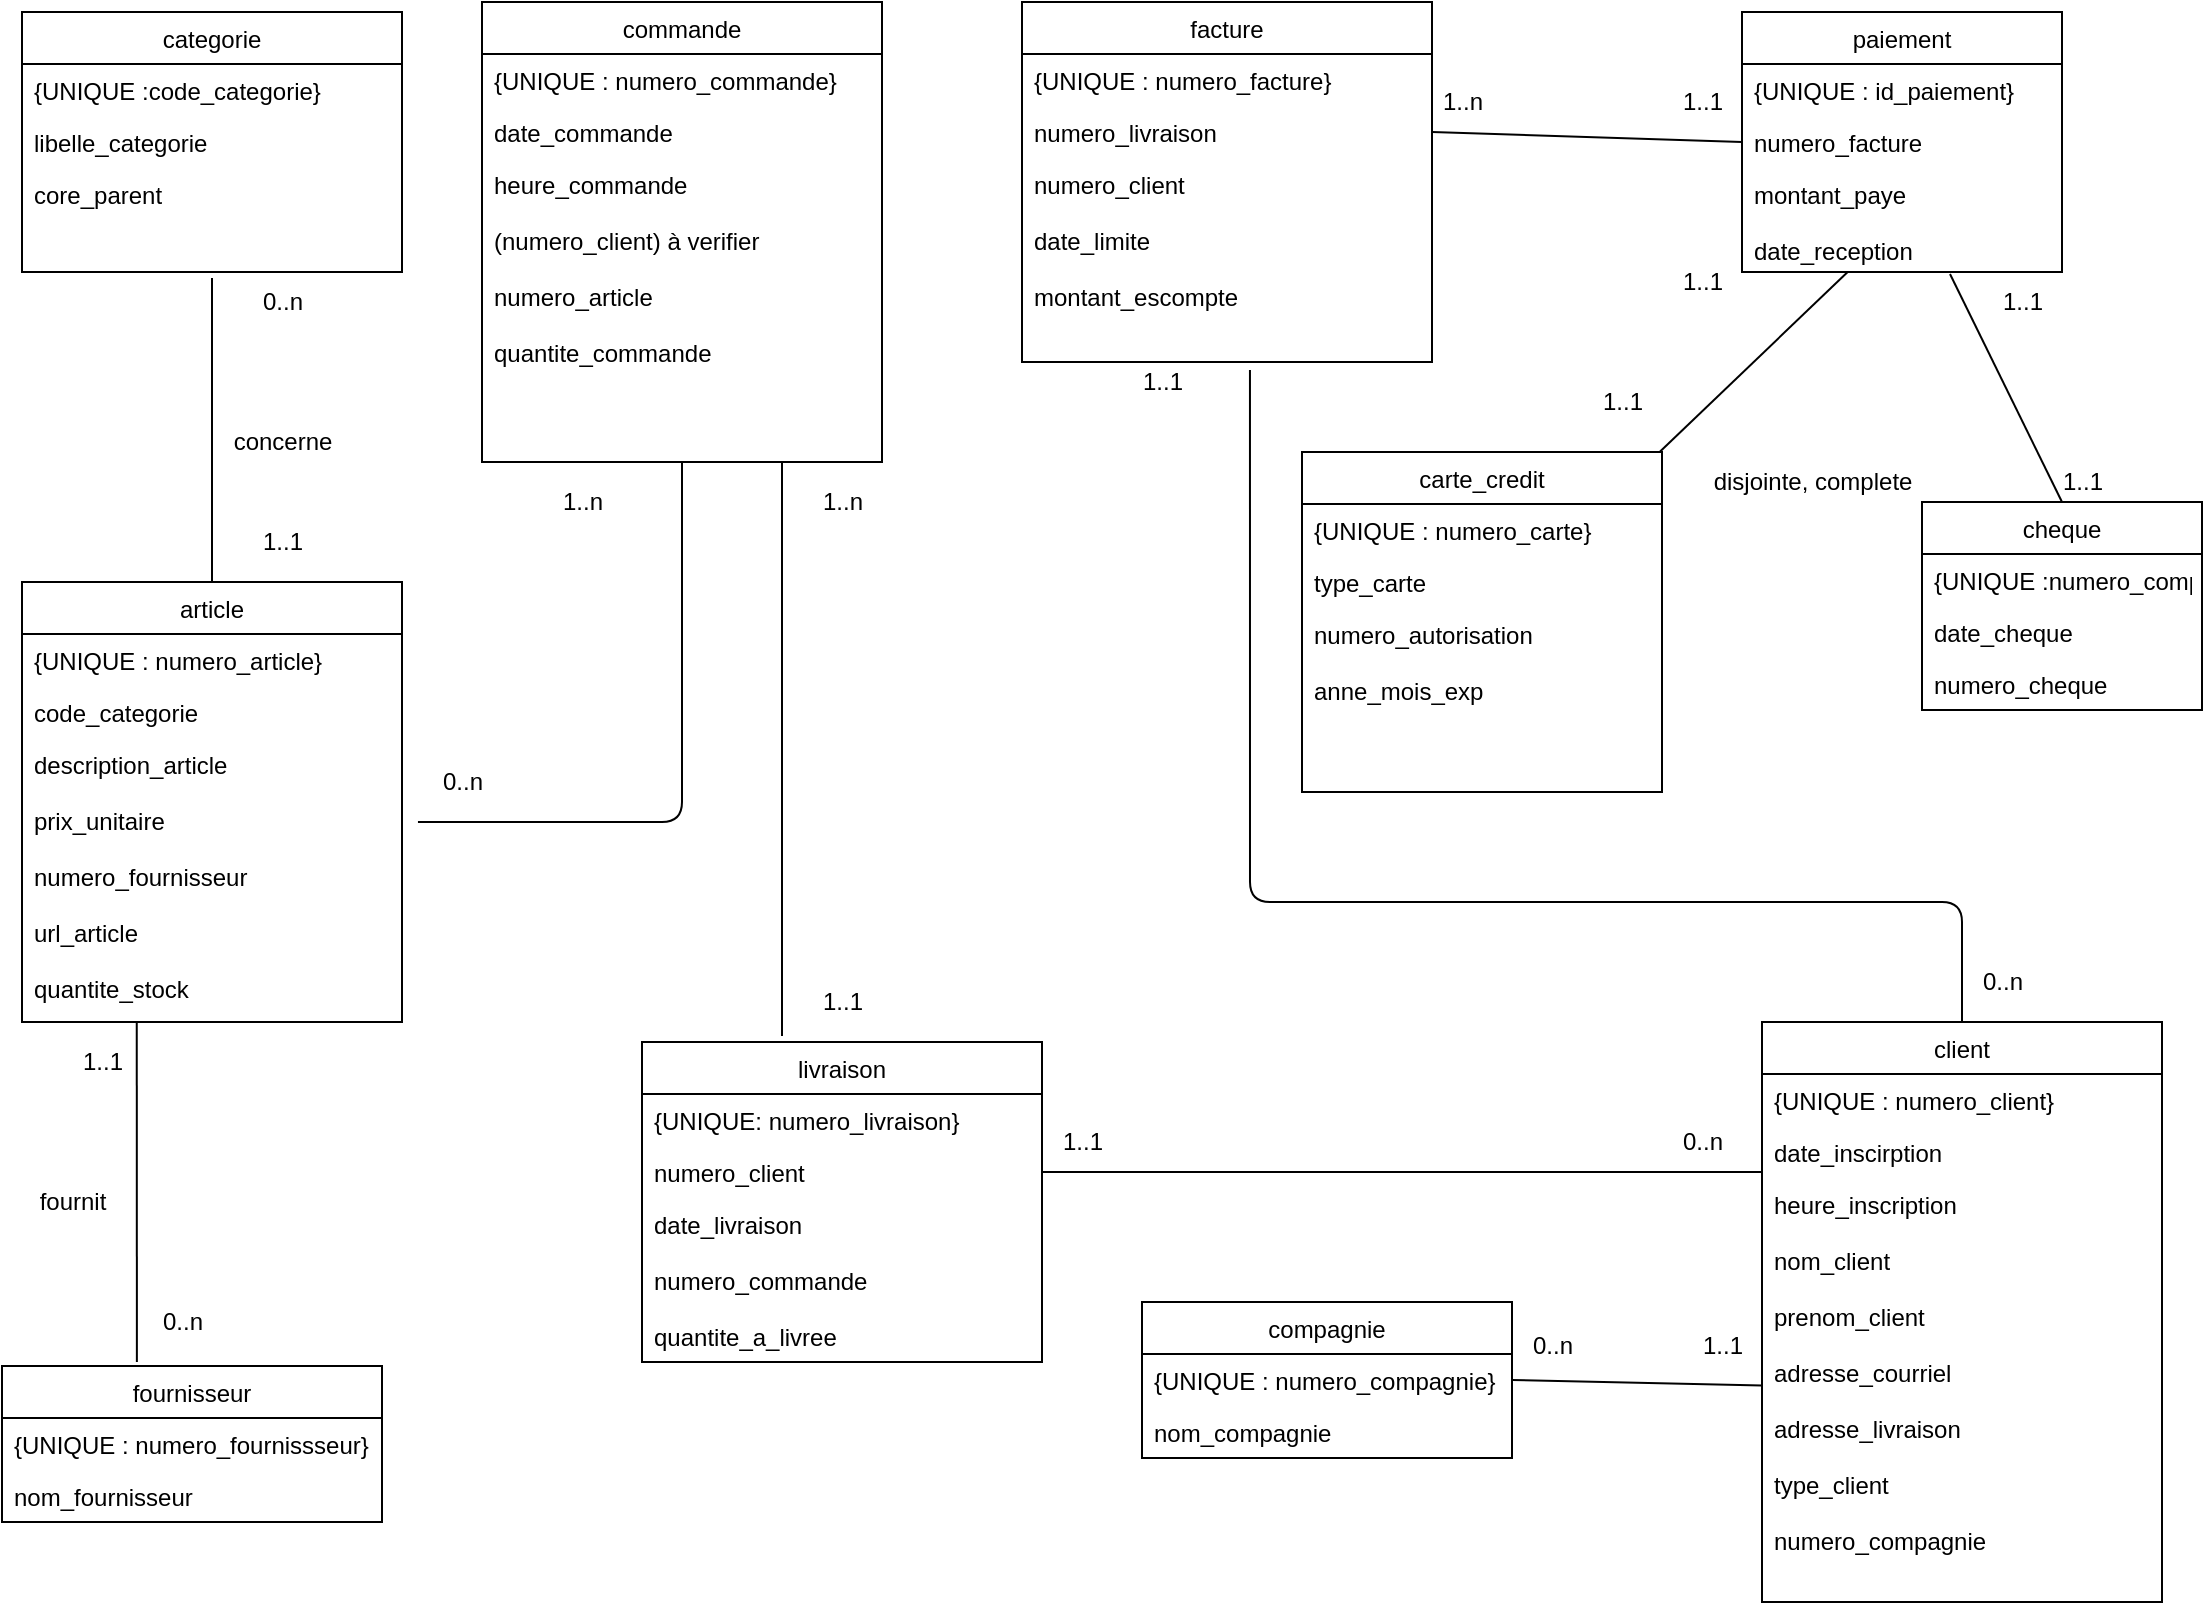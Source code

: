 <mxfile version="14.4.3" type="github">
  <diagram name="Page-1" id="c4acf3e9-155e-7222-9cf6-157b1a14988f">
    <mxGraphModel dx="1369" dy="709" grid="1" gridSize="10" guides="1" tooltips="1" connect="1" arrows="1" fold="1" page="1" pageScale="1" pageWidth="1100" pageHeight="850" background="#ffffff" math="0" shadow="0">
      <root>
        <mxCell id="0" />
        <mxCell id="1" parent="0" />
        <mxCell id="Wr57eoAMN5Djp9_CSVFM-5" value="fournisseur" style="swimlane;fontStyle=0;childLayout=stackLayout;horizontal=1;startSize=26;fillColor=none;horizontalStack=0;resizeParent=1;resizeParentMax=0;resizeLast=0;collapsible=1;marginBottom=0;" vertex="1" parent="1">
          <mxGeometry y="692" width="190" height="78" as="geometry" />
        </mxCell>
        <mxCell id="Wr57eoAMN5Djp9_CSVFM-6" value="{UNIQUE : numero_fournissseur}&#xa;&#xa;" style="text;strokeColor=none;fillColor=none;align=left;verticalAlign=top;spacingLeft=4;spacingRight=4;overflow=hidden;rotatable=0;points=[[0,0.5],[1,0.5]];portConstraint=eastwest;" vertex="1" parent="Wr57eoAMN5Djp9_CSVFM-5">
          <mxGeometry y="26" width="190" height="26" as="geometry" />
        </mxCell>
        <mxCell id="Wr57eoAMN5Djp9_CSVFM-7" value="nom_fournisseur" style="text;strokeColor=none;fillColor=none;align=left;verticalAlign=top;spacingLeft=4;spacingRight=4;overflow=hidden;rotatable=0;points=[[0,0.5],[1,0.5]];portConstraint=eastwest;" vertex="1" parent="Wr57eoAMN5Djp9_CSVFM-5">
          <mxGeometry y="52" width="190" height="26" as="geometry" />
        </mxCell>
        <mxCell id="Wr57eoAMN5Djp9_CSVFM-10" value="article" style="swimlane;fontStyle=0;childLayout=stackLayout;horizontal=1;startSize=26;fillColor=none;horizontalStack=0;resizeParent=1;resizeParentMax=0;resizeLast=0;collapsible=1;marginBottom=0;" vertex="1" parent="1">
          <mxGeometry x="10" y="300" width="190" height="220" as="geometry" />
        </mxCell>
        <mxCell id="Wr57eoAMN5Djp9_CSVFM-11" value="{UNIQUE : numero_article}" style="text;strokeColor=none;fillColor=none;align=left;verticalAlign=top;spacingLeft=4;spacingRight=4;overflow=hidden;rotatable=0;points=[[0,0.5],[1,0.5]];portConstraint=eastwest;" vertex="1" parent="Wr57eoAMN5Djp9_CSVFM-10">
          <mxGeometry y="26" width="190" height="26" as="geometry" />
        </mxCell>
        <mxCell id="Wr57eoAMN5Djp9_CSVFM-12" value="code_categorie" style="text;strokeColor=none;fillColor=none;align=left;verticalAlign=top;spacingLeft=4;spacingRight=4;overflow=hidden;rotatable=0;points=[[0,0.5],[1,0.5]];portConstraint=eastwest;" vertex="1" parent="Wr57eoAMN5Djp9_CSVFM-10">
          <mxGeometry y="52" width="190" height="26" as="geometry" />
        </mxCell>
        <mxCell id="Wr57eoAMN5Djp9_CSVFM-13" value="description_article&#xa;&#xa;prix_unitaire&#xa;&#xa;numero_fournisseur&#xa;&#xa;url_article&#xa;&#xa;quantite_stock" style="text;strokeColor=none;fillColor=none;align=left;verticalAlign=top;spacingLeft=4;spacingRight=4;overflow=hidden;rotatable=0;points=[[0,0.5],[1,0.5]];portConstraint=eastwest;" vertex="1" parent="Wr57eoAMN5Djp9_CSVFM-10">
          <mxGeometry y="78" width="190" height="142" as="geometry" />
        </mxCell>
        <mxCell id="Wr57eoAMN5Djp9_CSVFM-15" value="categorie" style="swimlane;fontStyle=0;childLayout=stackLayout;horizontal=1;startSize=26;fillColor=none;horizontalStack=0;resizeParent=1;resizeParentMax=0;resizeLast=0;collapsible=1;marginBottom=0;" vertex="1" parent="1">
          <mxGeometry x="10" y="15" width="190" height="130" as="geometry" />
        </mxCell>
        <mxCell id="Wr57eoAMN5Djp9_CSVFM-16" value="{UNIQUE :code_categorie}" style="text;strokeColor=none;fillColor=none;align=left;verticalAlign=top;spacingLeft=4;spacingRight=4;overflow=hidden;rotatable=0;points=[[0,0.5],[1,0.5]];portConstraint=eastwest;" vertex="1" parent="Wr57eoAMN5Djp9_CSVFM-15">
          <mxGeometry y="26" width="190" height="26" as="geometry" />
        </mxCell>
        <mxCell id="Wr57eoAMN5Djp9_CSVFM-17" value="libelle_categorie" style="text;strokeColor=none;fillColor=none;align=left;verticalAlign=top;spacingLeft=4;spacingRight=4;overflow=hidden;rotatable=0;points=[[0,0.5],[1,0.5]];portConstraint=eastwest;" vertex="1" parent="Wr57eoAMN5Djp9_CSVFM-15">
          <mxGeometry y="52" width="190" height="26" as="geometry" />
        </mxCell>
        <mxCell id="Wr57eoAMN5Djp9_CSVFM-18" value="core_parent" style="text;strokeColor=none;fillColor=none;align=left;verticalAlign=top;spacingLeft=4;spacingRight=4;overflow=hidden;rotatable=0;points=[[0,0.5],[1,0.5]];portConstraint=eastwest;" vertex="1" parent="Wr57eoAMN5Djp9_CSVFM-15">
          <mxGeometry y="78" width="190" height="52" as="geometry" />
        </mxCell>
        <mxCell id="Wr57eoAMN5Djp9_CSVFM-20" value="livraison" style="swimlane;fontStyle=0;childLayout=stackLayout;horizontal=1;startSize=26;fillColor=none;horizontalStack=0;resizeParent=1;resizeParentMax=0;resizeLast=0;collapsible=1;marginBottom=0;" vertex="1" parent="1">
          <mxGeometry x="320" y="530" width="200" height="160" as="geometry" />
        </mxCell>
        <mxCell id="Wr57eoAMN5Djp9_CSVFM-21" value="{UNIQUE: numero_livraison}" style="text;strokeColor=none;fillColor=none;align=left;verticalAlign=top;spacingLeft=4;spacingRight=4;overflow=hidden;rotatable=0;points=[[0,0.5],[1,0.5]];portConstraint=eastwest;" vertex="1" parent="Wr57eoAMN5Djp9_CSVFM-20">
          <mxGeometry y="26" width="200" height="26" as="geometry" />
        </mxCell>
        <mxCell id="Wr57eoAMN5Djp9_CSVFM-22" value="numero_client" style="text;strokeColor=none;fillColor=none;align=left;verticalAlign=top;spacingLeft=4;spacingRight=4;overflow=hidden;rotatable=0;points=[[0,0.5],[1,0.5]];portConstraint=eastwest;" vertex="1" parent="Wr57eoAMN5Djp9_CSVFM-20">
          <mxGeometry y="52" width="200" height="26" as="geometry" />
        </mxCell>
        <mxCell id="Wr57eoAMN5Djp9_CSVFM-23" value="date_livraison&#xa;&#xa;numero_commande&#xa;&#xa;quantite_a_livree" style="text;strokeColor=none;fillColor=none;align=left;verticalAlign=top;spacingLeft=4;spacingRight=4;overflow=hidden;rotatable=0;points=[[0,0.5],[1,0.5]];portConstraint=eastwest;" vertex="1" parent="Wr57eoAMN5Djp9_CSVFM-20">
          <mxGeometry y="78" width="200" height="82" as="geometry" />
        </mxCell>
        <mxCell id="Wr57eoAMN5Djp9_CSVFM-24" value="commande" style="swimlane;fontStyle=0;childLayout=stackLayout;horizontal=1;startSize=26;fillColor=none;horizontalStack=0;resizeParent=1;resizeParentMax=0;resizeLast=0;collapsible=1;marginBottom=0;" vertex="1" parent="1">
          <mxGeometry x="240" y="10" width="200" height="230" as="geometry" />
        </mxCell>
        <mxCell id="Wr57eoAMN5Djp9_CSVFM-25" value="{UNIQUE : numero_commande}" style="text;strokeColor=none;fillColor=none;align=left;verticalAlign=top;spacingLeft=4;spacingRight=4;overflow=hidden;rotatable=0;points=[[0,0.5],[1,0.5]];portConstraint=eastwest;" vertex="1" parent="Wr57eoAMN5Djp9_CSVFM-24">
          <mxGeometry y="26" width="200" height="26" as="geometry" />
        </mxCell>
        <mxCell id="Wr57eoAMN5Djp9_CSVFM-26" value="date_commande" style="text;strokeColor=none;fillColor=none;align=left;verticalAlign=top;spacingLeft=4;spacingRight=4;overflow=hidden;rotatable=0;points=[[0,0.5],[1,0.5]];portConstraint=eastwest;" vertex="1" parent="Wr57eoAMN5Djp9_CSVFM-24">
          <mxGeometry y="52" width="200" height="26" as="geometry" />
        </mxCell>
        <mxCell id="Wr57eoAMN5Djp9_CSVFM-27" value="heure_commande&#xa;&#xa;(numero_client) à verifier&#xa;&#xa;numero_article&#xa;&#xa;quantite_commande&#xa;&#xa;" style="text;strokeColor=none;fillColor=none;align=left;verticalAlign=top;spacingLeft=4;spacingRight=4;overflow=hidden;rotatable=0;points=[[0,0.5],[1,0.5]];portConstraint=eastwest;" vertex="1" parent="Wr57eoAMN5Djp9_CSVFM-24">
          <mxGeometry y="78" width="200" height="152" as="geometry" />
        </mxCell>
        <mxCell id="Wr57eoAMN5Djp9_CSVFM-28" value="client" style="swimlane;fontStyle=0;childLayout=stackLayout;horizontal=1;startSize=26;fillColor=none;horizontalStack=0;resizeParent=1;resizeParentMax=0;resizeLast=0;collapsible=1;marginBottom=0;" vertex="1" parent="1">
          <mxGeometry x="880" y="520" width="200" height="290" as="geometry" />
        </mxCell>
        <mxCell id="Wr57eoAMN5Djp9_CSVFM-29" value="{UNIQUE : numero_client}" style="text;strokeColor=none;fillColor=none;align=left;verticalAlign=top;spacingLeft=4;spacingRight=4;overflow=hidden;rotatable=0;points=[[0,0.5],[1,0.5]];portConstraint=eastwest;" vertex="1" parent="Wr57eoAMN5Djp9_CSVFM-28">
          <mxGeometry y="26" width="200" height="26" as="geometry" />
        </mxCell>
        <mxCell id="Wr57eoAMN5Djp9_CSVFM-30" value="date_inscirption" style="text;strokeColor=none;fillColor=none;align=left;verticalAlign=top;spacingLeft=4;spacingRight=4;overflow=hidden;rotatable=0;points=[[0,0.5],[1,0.5]];portConstraint=eastwest;" vertex="1" parent="Wr57eoAMN5Djp9_CSVFM-28">
          <mxGeometry y="52" width="200" height="26" as="geometry" />
        </mxCell>
        <mxCell id="Wr57eoAMN5Djp9_CSVFM-31" value="heure_inscription&#xa;&#xa;nom_client&#xa;&#xa;prenom_client&#xa;&#xa;adresse_courriel&#xa;&#xa;adresse_livraison&#xa;&#xa;type_client&#xa;&#xa;numero_compagnie" style="text;strokeColor=none;fillColor=none;align=left;verticalAlign=top;spacingLeft=4;spacingRight=4;overflow=hidden;rotatable=0;points=[[0,0.5],[1,0.5]];portConstraint=eastwest;" vertex="1" parent="Wr57eoAMN5Djp9_CSVFM-28">
          <mxGeometry y="78" width="200" height="212" as="geometry" />
        </mxCell>
        <mxCell id="Wr57eoAMN5Djp9_CSVFM-33" value="facture" style="swimlane;fontStyle=0;childLayout=stackLayout;horizontal=1;startSize=26;fillColor=none;horizontalStack=0;resizeParent=1;resizeParentMax=0;resizeLast=0;collapsible=1;marginBottom=0;" vertex="1" parent="1">
          <mxGeometry x="510" y="10" width="205" height="180" as="geometry" />
        </mxCell>
        <mxCell id="Wr57eoAMN5Djp9_CSVFM-34" value="{UNIQUE : numero_facture}" style="text;strokeColor=none;fillColor=none;align=left;verticalAlign=top;spacingLeft=4;spacingRight=4;overflow=hidden;rotatable=0;points=[[0,0.5],[1,0.5]];portConstraint=eastwest;" vertex="1" parent="Wr57eoAMN5Djp9_CSVFM-33">
          <mxGeometry y="26" width="205" height="26" as="geometry" />
        </mxCell>
        <mxCell id="Wr57eoAMN5Djp9_CSVFM-35" value="numero_livraison" style="text;strokeColor=none;fillColor=none;align=left;verticalAlign=top;spacingLeft=4;spacingRight=4;overflow=hidden;rotatable=0;points=[[0,0.5],[1,0.5]];portConstraint=eastwest;" vertex="1" parent="Wr57eoAMN5Djp9_CSVFM-33">
          <mxGeometry y="52" width="205" height="26" as="geometry" />
        </mxCell>
        <mxCell id="Wr57eoAMN5Djp9_CSVFM-36" value="numero_client&#xa;&#xa;date_limite&#xa;&#xa;montant_escompte" style="text;strokeColor=none;fillColor=none;align=left;verticalAlign=top;spacingLeft=4;spacingRight=4;overflow=hidden;rotatable=0;points=[[0,0.5],[1,0.5]];portConstraint=eastwest;" vertex="1" parent="Wr57eoAMN5Djp9_CSVFM-33">
          <mxGeometry y="78" width="205" height="102" as="geometry" />
        </mxCell>
        <mxCell id="Wr57eoAMN5Djp9_CSVFM-37" value="compagnie" style="swimlane;fontStyle=0;childLayout=stackLayout;horizontal=1;startSize=26;fillColor=none;horizontalStack=0;resizeParent=1;resizeParentMax=0;resizeLast=0;collapsible=1;marginBottom=0;" vertex="1" parent="1">
          <mxGeometry x="570" y="660" width="185" height="78" as="geometry" />
        </mxCell>
        <mxCell id="Wr57eoAMN5Djp9_CSVFM-38" value="{UNIQUE : numero_compagnie}" style="text;strokeColor=none;fillColor=none;align=left;verticalAlign=top;spacingLeft=4;spacingRight=4;overflow=hidden;rotatable=0;points=[[0,0.5],[1,0.5]];portConstraint=eastwest;" vertex="1" parent="Wr57eoAMN5Djp9_CSVFM-37">
          <mxGeometry y="26" width="185" height="26" as="geometry" />
        </mxCell>
        <mxCell id="Wr57eoAMN5Djp9_CSVFM-39" value="nom_compagnie" style="text;strokeColor=none;fillColor=none;align=left;verticalAlign=top;spacingLeft=4;spacingRight=4;overflow=hidden;rotatable=0;points=[[0,0.5],[1,0.5]];portConstraint=eastwest;" vertex="1" parent="Wr57eoAMN5Djp9_CSVFM-37">
          <mxGeometry y="52" width="185" height="26" as="geometry" />
        </mxCell>
        <mxCell id="Wr57eoAMN5Djp9_CSVFM-41" value="paiement" style="swimlane;fontStyle=0;childLayout=stackLayout;horizontal=1;startSize=26;fillColor=none;horizontalStack=0;resizeParent=1;resizeParentMax=0;resizeLast=0;collapsible=1;marginBottom=0;" vertex="1" parent="1">
          <mxGeometry x="870" y="15" width="160" height="130" as="geometry" />
        </mxCell>
        <mxCell id="Wr57eoAMN5Djp9_CSVFM-42" value="{UNIQUE : id_paiement}&#xa;&#xa;" style="text;strokeColor=none;fillColor=none;align=left;verticalAlign=top;spacingLeft=4;spacingRight=4;overflow=hidden;rotatable=0;points=[[0,0.5],[1,0.5]];portConstraint=eastwest;" vertex="1" parent="Wr57eoAMN5Djp9_CSVFM-41">
          <mxGeometry y="26" width="160" height="26" as="geometry" />
        </mxCell>
        <mxCell id="Wr57eoAMN5Djp9_CSVFM-43" value="numero_facture" style="text;strokeColor=none;fillColor=none;align=left;verticalAlign=top;spacingLeft=4;spacingRight=4;overflow=hidden;rotatable=0;points=[[0,0.5],[1,0.5]];portConstraint=eastwest;" vertex="1" parent="Wr57eoAMN5Djp9_CSVFM-41">
          <mxGeometry y="52" width="160" height="26" as="geometry" />
        </mxCell>
        <mxCell id="Wr57eoAMN5Djp9_CSVFM-44" value="montant_paye&#xa;&#xa;date_reception" style="text;strokeColor=none;fillColor=none;align=left;verticalAlign=top;spacingLeft=4;spacingRight=4;overflow=hidden;rotatable=0;points=[[0,0.5],[1,0.5]];portConstraint=eastwest;" vertex="1" parent="Wr57eoAMN5Djp9_CSVFM-41">
          <mxGeometry y="78" width="160" height="52" as="geometry" />
        </mxCell>
        <mxCell id="Wr57eoAMN5Djp9_CSVFM-45" value="carte_credit" style="swimlane;fontStyle=0;childLayout=stackLayout;horizontal=1;startSize=26;fillColor=none;horizontalStack=0;resizeParent=1;resizeParentMax=0;resizeLast=0;collapsible=1;marginBottom=0;" vertex="1" parent="1">
          <mxGeometry x="650" y="235" width="180" height="170" as="geometry" />
        </mxCell>
        <mxCell id="Wr57eoAMN5Djp9_CSVFM-46" value="{UNIQUE : numero_carte}" style="text;strokeColor=none;fillColor=none;align=left;verticalAlign=top;spacingLeft=4;spacingRight=4;overflow=hidden;rotatable=0;points=[[0,0.5],[1,0.5]];portConstraint=eastwest;" vertex="1" parent="Wr57eoAMN5Djp9_CSVFM-45">
          <mxGeometry y="26" width="180" height="26" as="geometry" />
        </mxCell>
        <mxCell id="Wr57eoAMN5Djp9_CSVFM-47" value="type_carte" style="text;strokeColor=none;fillColor=none;align=left;verticalAlign=top;spacingLeft=4;spacingRight=4;overflow=hidden;rotatable=0;points=[[0,0.5],[1,0.5]];portConstraint=eastwest;" vertex="1" parent="Wr57eoAMN5Djp9_CSVFM-45">
          <mxGeometry y="52" width="180" height="26" as="geometry" />
        </mxCell>
        <mxCell id="Wr57eoAMN5Djp9_CSVFM-48" value="numero_autorisation&#xa;&#xa;anne_mois_exp&#xa;&#xa;&#xa;" style="text;strokeColor=none;fillColor=none;align=left;verticalAlign=top;spacingLeft=4;spacingRight=4;overflow=hidden;rotatable=0;points=[[0,0.5],[1,0.5]];portConstraint=eastwest;" vertex="1" parent="Wr57eoAMN5Djp9_CSVFM-45">
          <mxGeometry y="78" width="180" height="92" as="geometry" />
        </mxCell>
        <mxCell id="Wr57eoAMN5Djp9_CSVFM-49" value="cheque" style="swimlane;fontStyle=0;childLayout=stackLayout;horizontal=1;startSize=26;fillColor=none;horizontalStack=0;resizeParent=1;resizeParentMax=0;resizeLast=0;collapsible=1;marginBottom=0;" vertex="1" parent="1">
          <mxGeometry x="960" y="260" width="140" height="104" as="geometry" />
        </mxCell>
        <mxCell id="Wr57eoAMN5Djp9_CSVFM-50" value="{UNIQUE :numero_compte}" style="text;strokeColor=none;fillColor=none;align=left;verticalAlign=top;spacingLeft=4;spacingRight=4;overflow=hidden;rotatable=0;points=[[0,0.5],[1,0.5]];portConstraint=eastwest;" vertex="1" parent="Wr57eoAMN5Djp9_CSVFM-49">
          <mxGeometry y="26" width="140" height="26" as="geometry" />
        </mxCell>
        <mxCell id="Wr57eoAMN5Djp9_CSVFM-51" value="date_cheque" style="text;strokeColor=none;fillColor=none;align=left;verticalAlign=top;spacingLeft=4;spacingRight=4;overflow=hidden;rotatable=0;points=[[0,0.5],[1,0.5]];portConstraint=eastwest;" vertex="1" parent="Wr57eoAMN5Djp9_CSVFM-49">
          <mxGeometry y="52" width="140" height="26" as="geometry" />
        </mxCell>
        <mxCell id="Wr57eoAMN5Djp9_CSVFM-52" value="numero_cheque&#xa;&#xa;identifiant_banque" style="text;strokeColor=none;fillColor=none;align=left;verticalAlign=top;spacingLeft=4;spacingRight=4;overflow=hidden;rotatable=0;points=[[0,0.5],[1,0.5]];portConstraint=eastwest;" vertex="1" parent="Wr57eoAMN5Djp9_CSVFM-49">
          <mxGeometry y="78" width="140" height="26" as="geometry" />
        </mxCell>
        <mxCell id="Wr57eoAMN5Djp9_CSVFM-58" value="" style="endArrow=none;html=1;entryX=0.5;entryY=0;entryDx=0;entryDy=0;" edge="1" parent="1" target="Wr57eoAMN5Djp9_CSVFM-10">
          <mxGeometry width="50" height="50" relative="1" as="geometry">
            <mxPoint x="105" y="148" as="sourcePoint" />
            <mxPoint x="340" y="420" as="targetPoint" />
            <Array as="points" />
          </mxGeometry>
        </mxCell>
        <mxCell id="Wr57eoAMN5Djp9_CSVFM-59" value="" style="endArrow=none;html=1;exitX=0.302;exitY=0.998;exitDx=0;exitDy=0;exitPerimeter=0;entryX=0.355;entryY=-0.026;entryDx=0;entryDy=0;entryPerimeter=0;" edge="1" parent="1" source="Wr57eoAMN5Djp9_CSVFM-13" target="Wr57eoAMN5Djp9_CSVFM-5">
          <mxGeometry width="50" height="50" relative="1" as="geometry">
            <mxPoint x="290" y="470" as="sourcePoint" />
            <mxPoint x="90" y="450" as="targetPoint" />
            <Array as="points" />
          </mxGeometry>
        </mxCell>
        <mxCell id="Wr57eoAMN5Djp9_CSVFM-60" value="" style="endArrow=none;html=1;entryX=1.042;entryY=0.296;entryDx=0;entryDy=0;entryPerimeter=0;" edge="1" parent="1" source="Wr57eoAMN5Djp9_CSVFM-27" target="Wr57eoAMN5Djp9_CSVFM-13">
          <mxGeometry width="50" height="50" relative="1" as="geometry">
            <mxPoint x="310" y="270" as="sourcePoint" />
            <mxPoint x="340" y="420" as="targetPoint" />
            <Array as="points">
              <mxPoint x="340" y="420" />
            </Array>
          </mxGeometry>
        </mxCell>
        <mxCell id="Wr57eoAMN5Djp9_CSVFM-61" value="" style="endArrow=none;html=1;exitX=0.75;exitY=1;exitDx=0;exitDy=0;" edge="1" parent="1" source="Wr57eoAMN5Djp9_CSVFM-24">
          <mxGeometry width="50" height="50" relative="1" as="geometry">
            <mxPoint x="412" y="230" as="sourcePoint" />
            <mxPoint x="390" y="527" as="targetPoint" />
            <Array as="points" />
          </mxGeometry>
        </mxCell>
        <mxCell id="Wr57eoAMN5Djp9_CSVFM-62" value="" style="endArrow=none;html=1;" edge="1" parent="1">
          <mxGeometry width="50" height="50" relative="1" as="geometry">
            <mxPoint x="880" y="595" as="sourcePoint" />
            <mxPoint x="520" y="595" as="targetPoint" />
          </mxGeometry>
        </mxCell>
        <mxCell id="Wr57eoAMN5Djp9_CSVFM-64" value="" style="endArrow=none;html=1;entryX=0.5;entryY=0;entryDx=0;entryDy=0;exitX=0.556;exitY=1.039;exitDx=0;exitDy=0;exitPerimeter=0;" edge="1" parent="1" source="Wr57eoAMN5Djp9_CSVFM-36" target="Wr57eoAMN5Djp9_CSVFM-28">
          <mxGeometry width="50" height="50" relative="1" as="geometry">
            <mxPoint x="550" y="193" as="sourcePoint" />
            <mxPoint x="920" y="400" as="targetPoint" />
            <Array as="points">
              <mxPoint x="624" y="460" />
              <mxPoint x="980" y="460" />
            </Array>
          </mxGeometry>
        </mxCell>
        <mxCell id="Wr57eoAMN5Djp9_CSVFM-65" value="" style="endArrow=none;html=1;exitX=1;exitY=0.5;exitDx=0;exitDy=0;entryX=0;entryY=0.5;entryDx=0;entryDy=0;" edge="1" parent="1" source="Wr57eoAMN5Djp9_CSVFM-35" target="Wr57eoAMN5Djp9_CSVFM-43">
          <mxGeometry width="50" height="50" relative="1" as="geometry">
            <mxPoint x="870" y="450" as="sourcePoint" />
            <mxPoint x="920" y="400" as="targetPoint" />
          </mxGeometry>
        </mxCell>
        <mxCell id="Wr57eoAMN5Djp9_CSVFM-66" value="" style="endArrow=none;html=1;" edge="1" parent="1" source="Wr57eoAMN5Djp9_CSVFM-44" target="Wr57eoAMN5Djp9_CSVFM-45">
          <mxGeometry width="50" height="50" relative="1" as="geometry">
            <mxPoint x="870" y="450" as="sourcePoint" />
            <mxPoint x="920" y="400" as="targetPoint" />
            <Array as="points" />
          </mxGeometry>
        </mxCell>
        <mxCell id="Wr57eoAMN5Djp9_CSVFM-67" value="" style="endArrow=none;html=1;exitX=0.65;exitY=1.019;exitDx=0;exitDy=0;exitPerimeter=0;entryX=0.5;entryY=0;entryDx=0;entryDy=0;" edge="1" parent="1" source="Wr57eoAMN5Djp9_CSVFM-44" target="Wr57eoAMN5Djp9_CSVFM-49">
          <mxGeometry width="50" height="50" relative="1" as="geometry">
            <mxPoint x="1474" y="130" as="sourcePoint" />
            <mxPoint x="1080" y="180" as="targetPoint" />
            <Array as="points" />
          </mxGeometry>
        </mxCell>
        <mxCell id="Wr57eoAMN5Djp9_CSVFM-68" value="1..1" style="text;html=1;align=center;verticalAlign=middle;resizable=0;points=[];autosize=1;" vertex="1" parent="1">
          <mxGeometry x="120" y="270" width="40" height="20" as="geometry" />
        </mxCell>
        <mxCell id="Wr57eoAMN5Djp9_CSVFM-69" value="0..n" style="text;html=1;align=center;verticalAlign=middle;resizable=0;points=[];autosize=1;" vertex="1" parent="1">
          <mxGeometry x="120" y="150" width="40" height="20" as="geometry" />
        </mxCell>
        <mxCell id="Wr57eoAMN5Djp9_CSVFM-70" value="concerne" style="text;html=1;align=center;verticalAlign=middle;resizable=0;points=[];autosize=1;" vertex="1" parent="1">
          <mxGeometry x="110" y="220" width="60" height="20" as="geometry" />
        </mxCell>
        <mxCell id="Wr57eoAMN5Djp9_CSVFM-71" value="fournit" style="text;html=1;align=center;verticalAlign=middle;resizable=0;points=[];autosize=1;" vertex="1" parent="1">
          <mxGeometry x="10" y="600" width="50" height="20" as="geometry" />
        </mxCell>
        <mxCell id="Wr57eoAMN5Djp9_CSVFM-72" value="0..n" style="text;html=1;align=center;verticalAlign=middle;resizable=0;points=[];autosize=1;" vertex="1" parent="1">
          <mxGeometry x="70" y="660" width="40" height="20" as="geometry" />
        </mxCell>
        <mxCell id="Wr57eoAMN5Djp9_CSVFM-73" value="1..1" style="text;html=1;align=center;verticalAlign=middle;resizable=0;points=[];autosize=1;" vertex="1" parent="1">
          <mxGeometry x="30" y="530" width="40" height="20" as="geometry" />
        </mxCell>
        <mxCell id="Wr57eoAMN5Djp9_CSVFM-75" value="0..n" style="text;html=1;align=center;verticalAlign=middle;resizable=0;points=[];autosize=1;" vertex="1" parent="1">
          <mxGeometry x="210" y="390" width="40" height="20" as="geometry" />
        </mxCell>
        <mxCell id="Wr57eoAMN5Djp9_CSVFM-84" value="" style="endArrow=none;html=1;exitX=1;exitY=0.5;exitDx=0;exitDy=0;" edge="1" parent="1" source="Wr57eoAMN5Djp9_CSVFM-38" target="Wr57eoAMN5Djp9_CSVFM-31">
          <mxGeometry width="50" height="50" relative="1" as="geometry">
            <mxPoint x="700" y="700" as="sourcePoint" />
            <mxPoint x="700" y="690" as="targetPoint" />
            <Array as="points" />
          </mxGeometry>
        </mxCell>
        <mxCell id="Wr57eoAMN5Djp9_CSVFM-92" value="disjointe, complete" style="text;html=1;align=center;verticalAlign=middle;resizable=0;points=[];autosize=1;" vertex="1" parent="1">
          <mxGeometry x="850" y="240" width="110" height="20" as="geometry" />
        </mxCell>
        <mxCell id="Wr57eoAMN5Djp9_CSVFM-99" value="1..n" style="text;html=1;align=center;verticalAlign=middle;resizable=0;points=[];autosize=1;" vertex="1" parent="1">
          <mxGeometry x="270" y="250" width="40" height="20" as="geometry" />
        </mxCell>
        <mxCell id="Wr57eoAMN5Djp9_CSVFM-100" value="1..n" style="text;html=1;align=center;verticalAlign=middle;resizable=0;points=[];autosize=1;" vertex="1" parent="1">
          <mxGeometry x="400" y="250" width="40" height="20" as="geometry" />
        </mxCell>
        <mxCell id="Wr57eoAMN5Djp9_CSVFM-101" value="1..1" style="text;html=1;align=center;verticalAlign=middle;resizable=0;points=[];autosize=1;" vertex="1" parent="1">
          <mxGeometry x="400" y="500" width="40" height="20" as="geometry" />
        </mxCell>
        <mxCell id="Wr57eoAMN5Djp9_CSVFM-102" value="1..1" style="text;html=1;align=center;verticalAlign=middle;resizable=0;points=[];autosize=1;" vertex="1" parent="1">
          <mxGeometry x="520" y="570" width="40" height="20" as="geometry" />
        </mxCell>
        <mxCell id="Wr57eoAMN5Djp9_CSVFM-103" value="0..n" style="text;html=1;align=center;verticalAlign=middle;resizable=0;points=[];autosize=1;" vertex="1" parent="1">
          <mxGeometry x="830" y="570" width="40" height="20" as="geometry" />
        </mxCell>
        <mxCell id="Wr57eoAMN5Djp9_CSVFM-104" value="0..n" style="text;html=1;align=center;verticalAlign=middle;resizable=0;points=[];autosize=1;" vertex="1" parent="1">
          <mxGeometry x="755" y="672" width="40" height="20" as="geometry" />
        </mxCell>
        <mxCell id="Wr57eoAMN5Djp9_CSVFM-105" value="1..1" style="text;html=1;align=center;verticalAlign=middle;resizable=0;points=[];autosize=1;" vertex="1" parent="1">
          <mxGeometry x="840" y="672" width="40" height="20" as="geometry" />
        </mxCell>
        <mxCell id="Wr57eoAMN5Djp9_CSVFM-106" value="0..n" style="text;html=1;align=center;verticalAlign=middle;resizable=0;points=[];autosize=1;" vertex="1" parent="1">
          <mxGeometry x="980" y="490" width="40" height="20" as="geometry" />
        </mxCell>
        <mxCell id="Wr57eoAMN5Djp9_CSVFM-107" value="1..1" style="text;html=1;align=center;verticalAlign=middle;resizable=0;points=[];autosize=1;" vertex="1" parent="1">
          <mxGeometry x="560" y="190" width="40" height="20" as="geometry" />
        </mxCell>
        <mxCell id="Wr57eoAMN5Djp9_CSVFM-108" value="1..n" style="text;html=1;align=center;verticalAlign=middle;resizable=0;points=[];autosize=1;" vertex="1" parent="1">
          <mxGeometry x="710" y="50" width="40" height="20" as="geometry" />
        </mxCell>
        <mxCell id="Wr57eoAMN5Djp9_CSVFM-109" value="1..1" style="text;html=1;align=center;verticalAlign=middle;resizable=0;points=[];autosize=1;" vertex="1" parent="1">
          <mxGeometry x="830" y="50" width="40" height="20" as="geometry" />
        </mxCell>
        <mxCell id="Wr57eoAMN5Djp9_CSVFM-110" value="1..1" style="text;html=1;align=center;verticalAlign=middle;resizable=0;points=[];autosize=1;" vertex="1" parent="1">
          <mxGeometry x="990" y="150" width="40" height="20" as="geometry" />
        </mxCell>
        <mxCell id="Wr57eoAMN5Djp9_CSVFM-111" value="1..1" style="text;html=1;align=center;verticalAlign=middle;resizable=0;points=[];autosize=1;" vertex="1" parent="1">
          <mxGeometry x="1020" y="240" width="40" height="20" as="geometry" />
        </mxCell>
        <mxCell id="Wr57eoAMN5Djp9_CSVFM-112" value="1..1" style="text;html=1;align=center;verticalAlign=middle;resizable=0;points=[];autosize=1;" vertex="1" parent="1">
          <mxGeometry x="830" y="140" width="40" height="20" as="geometry" />
        </mxCell>
        <mxCell id="Wr57eoAMN5Djp9_CSVFM-113" value="1..1" style="text;html=1;align=center;verticalAlign=middle;resizable=0;points=[];autosize=1;" vertex="1" parent="1">
          <mxGeometry x="790" y="200" width="40" height="20" as="geometry" />
        </mxCell>
      </root>
    </mxGraphModel>
  </diagram>
</mxfile>
